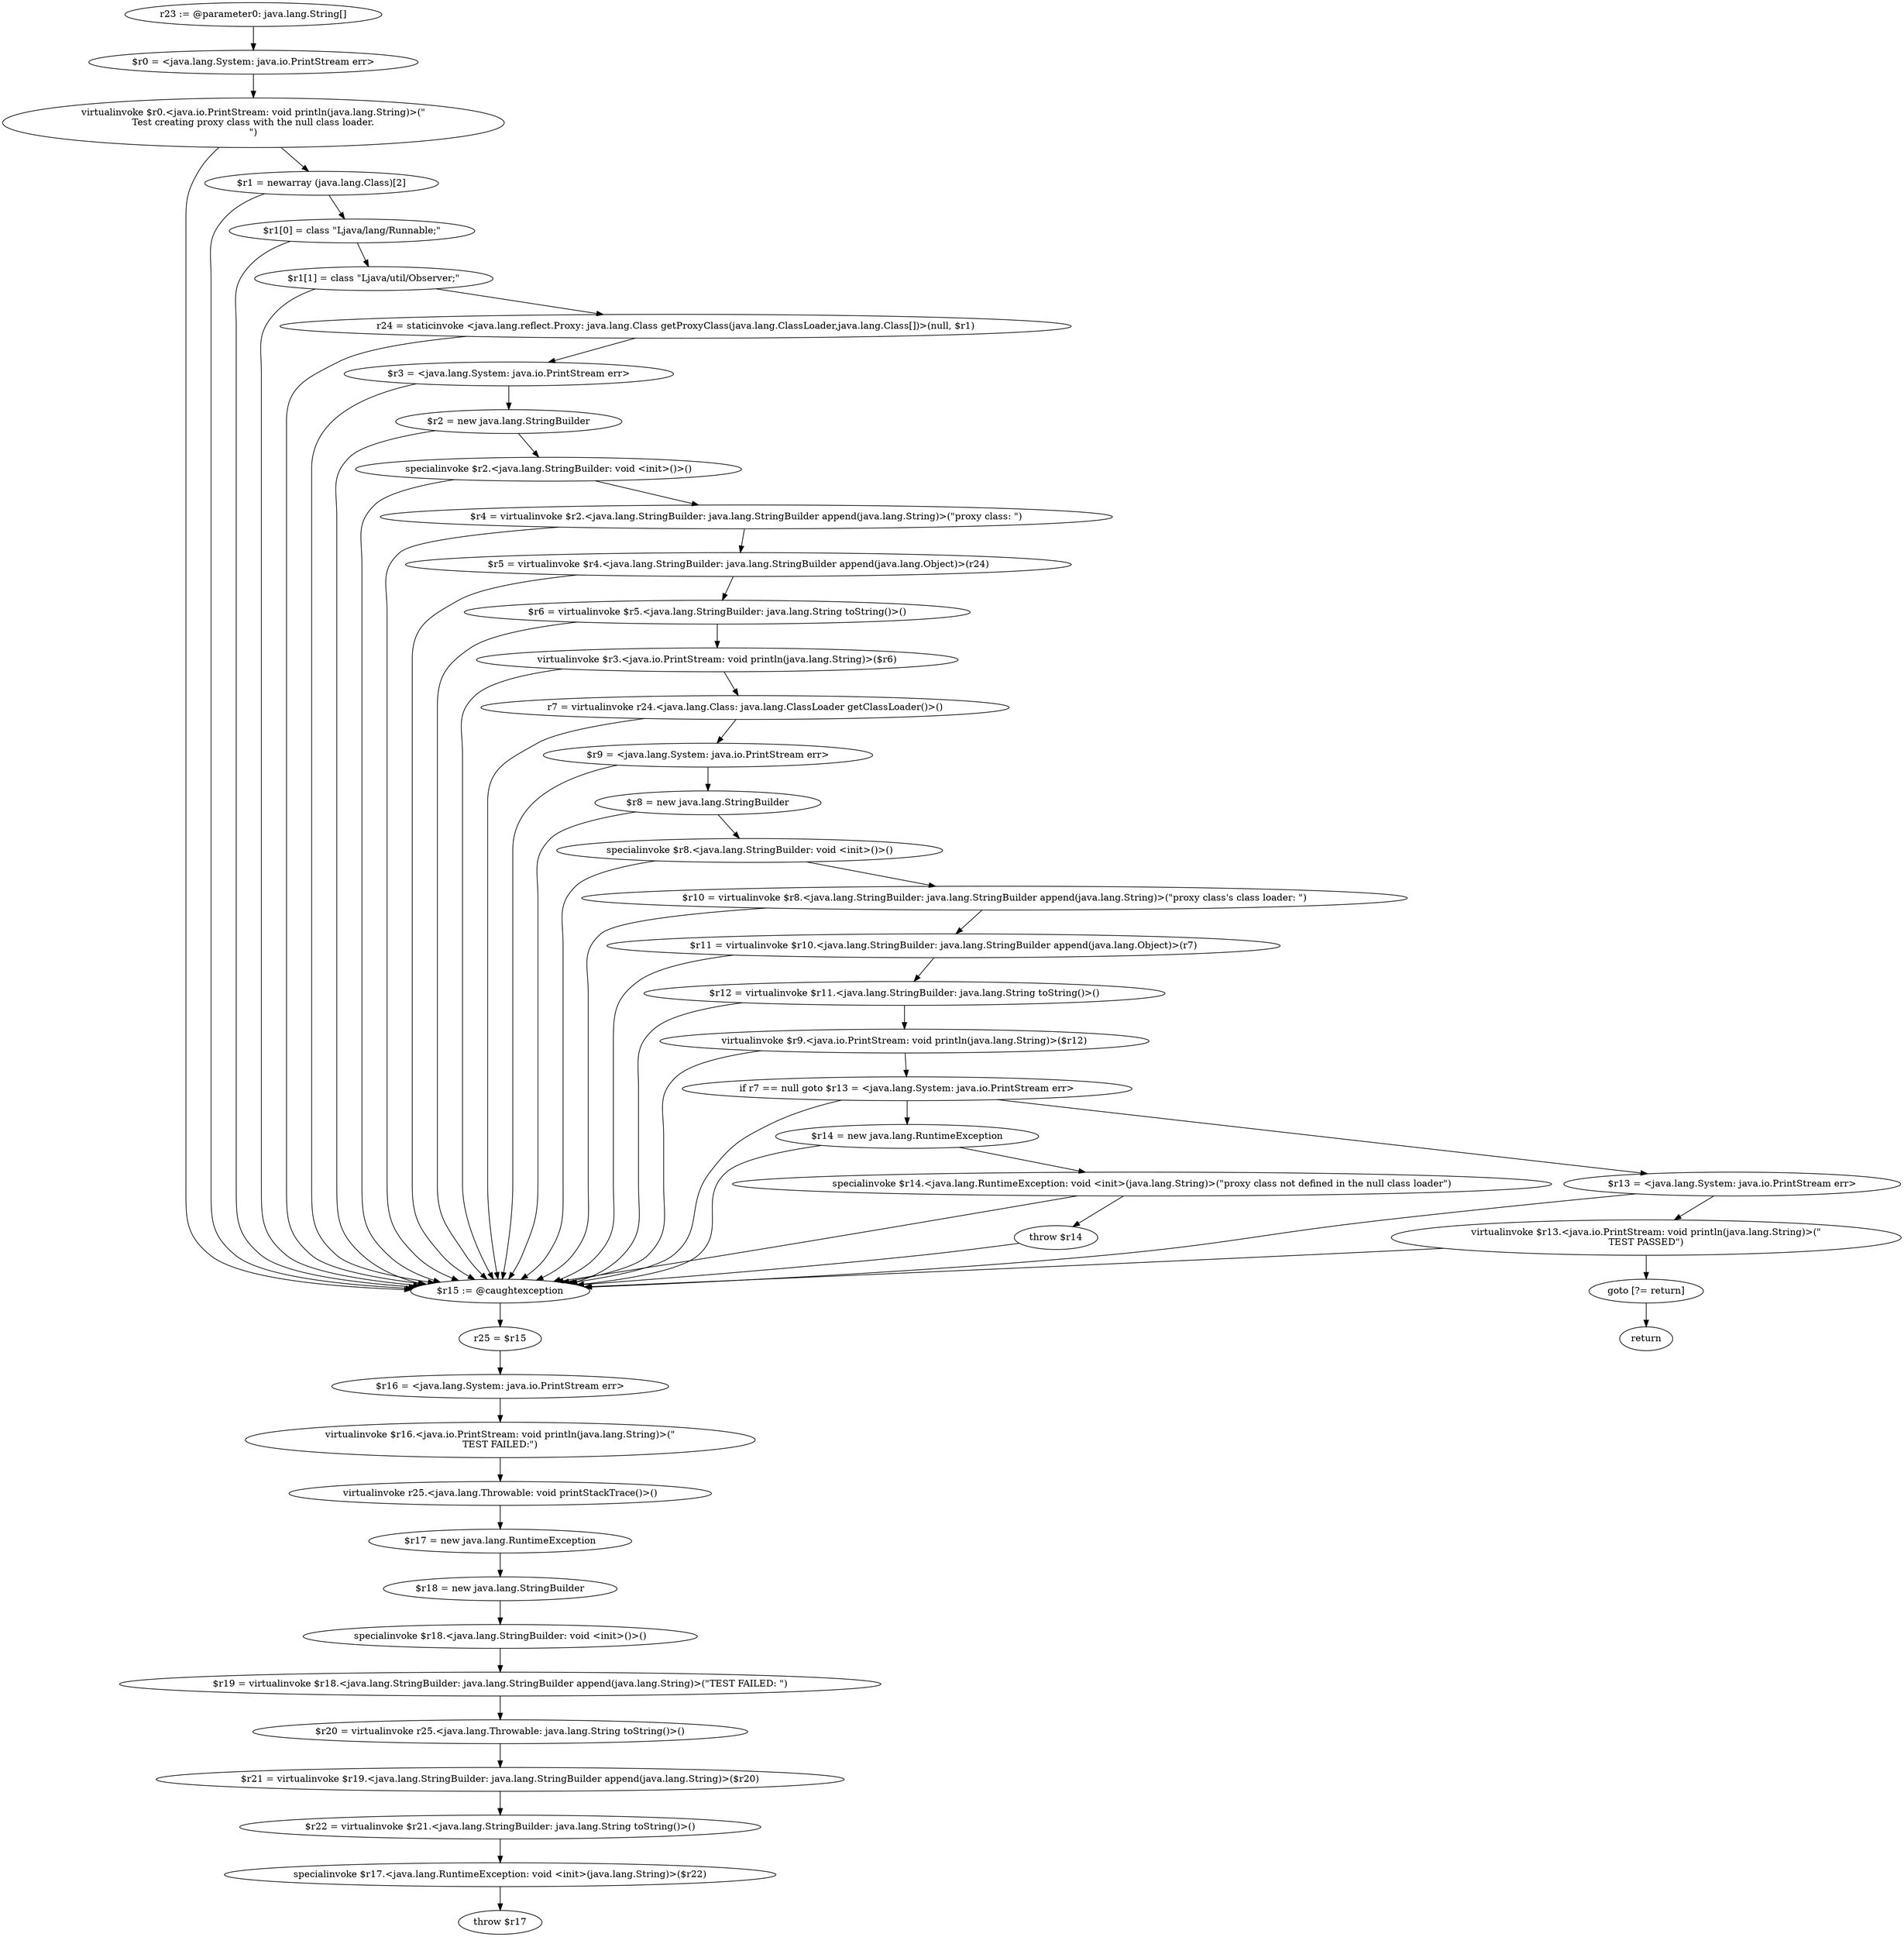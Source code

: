 digraph "unitGraph" {
    "r23 := @parameter0: java.lang.String[]"
    "$r0 = <java.lang.System: java.io.PrintStream err>"
    "virtualinvoke $r0.<java.io.PrintStream: void println(java.lang.String)>(\"\nTest creating proxy class with the null class loader.\n\")"
    "$r1 = newarray (java.lang.Class)[2]"
    "$r1[0] = class \"Ljava/lang/Runnable;\""
    "$r1[1] = class \"Ljava/util/Observer;\""
    "r24 = staticinvoke <java.lang.reflect.Proxy: java.lang.Class getProxyClass(java.lang.ClassLoader,java.lang.Class[])>(null, $r1)"
    "$r3 = <java.lang.System: java.io.PrintStream err>"
    "$r2 = new java.lang.StringBuilder"
    "specialinvoke $r2.<java.lang.StringBuilder: void <init>()>()"
    "$r4 = virtualinvoke $r2.<java.lang.StringBuilder: java.lang.StringBuilder append(java.lang.String)>(\"proxy class: \")"
    "$r5 = virtualinvoke $r4.<java.lang.StringBuilder: java.lang.StringBuilder append(java.lang.Object)>(r24)"
    "$r6 = virtualinvoke $r5.<java.lang.StringBuilder: java.lang.String toString()>()"
    "virtualinvoke $r3.<java.io.PrintStream: void println(java.lang.String)>($r6)"
    "r7 = virtualinvoke r24.<java.lang.Class: java.lang.ClassLoader getClassLoader()>()"
    "$r9 = <java.lang.System: java.io.PrintStream err>"
    "$r8 = new java.lang.StringBuilder"
    "specialinvoke $r8.<java.lang.StringBuilder: void <init>()>()"
    "$r10 = virtualinvoke $r8.<java.lang.StringBuilder: java.lang.StringBuilder append(java.lang.String)>(\"proxy class\'s class loader: \")"
    "$r11 = virtualinvoke $r10.<java.lang.StringBuilder: java.lang.StringBuilder append(java.lang.Object)>(r7)"
    "$r12 = virtualinvoke $r11.<java.lang.StringBuilder: java.lang.String toString()>()"
    "virtualinvoke $r9.<java.io.PrintStream: void println(java.lang.String)>($r12)"
    "if r7 == null goto $r13 = <java.lang.System: java.io.PrintStream err>"
    "$r14 = new java.lang.RuntimeException"
    "specialinvoke $r14.<java.lang.RuntimeException: void <init>(java.lang.String)>(\"proxy class not defined in the null class loader\")"
    "throw $r14"
    "$r13 = <java.lang.System: java.io.PrintStream err>"
    "virtualinvoke $r13.<java.io.PrintStream: void println(java.lang.String)>(\"\nTEST PASSED\")"
    "goto [?= return]"
    "$r15 := @caughtexception"
    "r25 = $r15"
    "$r16 = <java.lang.System: java.io.PrintStream err>"
    "virtualinvoke $r16.<java.io.PrintStream: void println(java.lang.String)>(\"\nTEST FAILED:\")"
    "virtualinvoke r25.<java.lang.Throwable: void printStackTrace()>()"
    "$r17 = new java.lang.RuntimeException"
    "$r18 = new java.lang.StringBuilder"
    "specialinvoke $r18.<java.lang.StringBuilder: void <init>()>()"
    "$r19 = virtualinvoke $r18.<java.lang.StringBuilder: java.lang.StringBuilder append(java.lang.String)>(\"TEST FAILED: \")"
    "$r20 = virtualinvoke r25.<java.lang.Throwable: java.lang.String toString()>()"
    "$r21 = virtualinvoke $r19.<java.lang.StringBuilder: java.lang.StringBuilder append(java.lang.String)>($r20)"
    "$r22 = virtualinvoke $r21.<java.lang.StringBuilder: java.lang.String toString()>()"
    "specialinvoke $r17.<java.lang.RuntimeException: void <init>(java.lang.String)>($r22)"
    "throw $r17"
    "return"
    "r23 := @parameter0: java.lang.String[]"->"$r0 = <java.lang.System: java.io.PrintStream err>";
    "$r0 = <java.lang.System: java.io.PrintStream err>"->"virtualinvoke $r0.<java.io.PrintStream: void println(java.lang.String)>(\"\nTest creating proxy class with the null class loader.\n\")";
    "virtualinvoke $r0.<java.io.PrintStream: void println(java.lang.String)>(\"\nTest creating proxy class with the null class loader.\n\")"->"$r1 = newarray (java.lang.Class)[2]";
    "virtualinvoke $r0.<java.io.PrintStream: void println(java.lang.String)>(\"\nTest creating proxy class with the null class loader.\n\")"->"$r15 := @caughtexception";
    "$r1 = newarray (java.lang.Class)[2]"->"$r1[0] = class \"Ljava/lang/Runnable;\"";
    "$r1 = newarray (java.lang.Class)[2]"->"$r15 := @caughtexception";
    "$r1[0] = class \"Ljava/lang/Runnable;\""->"$r1[1] = class \"Ljava/util/Observer;\"";
    "$r1[0] = class \"Ljava/lang/Runnable;\""->"$r15 := @caughtexception";
    "$r1[1] = class \"Ljava/util/Observer;\""->"r24 = staticinvoke <java.lang.reflect.Proxy: java.lang.Class getProxyClass(java.lang.ClassLoader,java.lang.Class[])>(null, $r1)";
    "$r1[1] = class \"Ljava/util/Observer;\""->"$r15 := @caughtexception";
    "r24 = staticinvoke <java.lang.reflect.Proxy: java.lang.Class getProxyClass(java.lang.ClassLoader,java.lang.Class[])>(null, $r1)"->"$r3 = <java.lang.System: java.io.PrintStream err>";
    "r24 = staticinvoke <java.lang.reflect.Proxy: java.lang.Class getProxyClass(java.lang.ClassLoader,java.lang.Class[])>(null, $r1)"->"$r15 := @caughtexception";
    "$r3 = <java.lang.System: java.io.PrintStream err>"->"$r2 = new java.lang.StringBuilder";
    "$r3 = <java.lang.System: java.io.PrintStream err>"->"$r15 := @caughtexception";
    "$r2 = new java.lang.StringBuilder"->"specialinvoke $r2.<java.lang.StringBuilder: void <init>()>()";
    "$r2 = new java.lang.StringBuilder"->"$r15 := @caughtexception";
    "specialinvoke $r2.<java.lang.StringBuilder: void <init>()>()"->"$r4 = virtualinvoke $r2.<java.lang.StringBuilder: java.lang.StringBuilder append(java.lang.String)>(\"proxy class: \")";
    "specialinvoke $r2.<java.lang.StringBuilder: void <init>()>()"->"$r15 := @caughtexception";
    "$r4 = virtualinvoke $r2.<java.lang.StringBuilder: java.lang.StringBuilder append(java.lang.String)>(\"proxy class: \")"->"$r5 = virtualinvoke $r4.<java.lang.StringBuilder: java.lang.StringBuilder append(java.lang.Object)>(r24)";
    "$r4 = virtualinvoke $r2.<java.lang.StringBuilder: java.lang.StringBuilder append(java.lang.String)>(\"proxy class: \")"->"$r15 := @caughtexception";
    "$r5 = virtualinvoke $r4.<java.lang.StringBuilder: java.lang.StringBuilder append(java.lang.Object)>(r24)"->"$r6 = virtualinvoke $r5.<java.lang.StringBuilder: java.lang.String toString()>()";
    "$r5 = virtualinvoke $r4.<java.lang.StringBuilder: java.lang.StringBuilder append(java.lang.Object)>(r24)"->"$r15 := @caughtexception";
    "$r6 = virtualinvoke $r5.<java.lang.StringBuilder: java.lang.String toString()>()"->"virtualinvoke $r3.<java.io.PrintStream: void println(java.lang.String)>($r6)";
    "$r6 = virtualinvoke $r5.<java.lang.StringBuilder: java.lang.String toString()>()"->"$r15 := @caughtexception";
    "virtualinvoke $r3.<java.io.PrintStream: void println(java.lang.String)>($r6)"->"r7 = virtualinvoke r24.<java.lang.Class: java.lang.ClassLoader getClassLoader()>()";
    "virtualinvoke $r3.<java.io.PrintStream: void println(java.lang.String)>($r6)"->"$r15 := @caughtexception";
    "r7 = virtualinvoke r24.<java.lang.Class: java.lang.ClassLoader getClassLoader()>()"->"$r9 = <java.lang.System: java.io.PrintStream err>";
    "r7 = virtualinvoke r24.<java.lang.Class: java.lang.ClassLoader getClassLoader()>()"->"$r15 := @caughtexception";
    "$r9 = <java.lang.System: java.io.PrintStream err>"->"$r8 = new java.lang.StringBuilder";
    "$r9 = <java.lang.System: java.io.PrintStream err>"->"$r15 := @caughtexception";
    "$r8 = new java.lang.StringBuilder"->"specialinvoke $r8.<java.lang.StringBuilder: void <init>()>()";
    "$r8 = new java.lang.StringBuilder"->"$r15 := @caughtexception";
    "specialinvoke $r8.<java.lang.StringBuilder: void <init>()>()"->"$r10 = virtualinvoke $r8.<java.lang.StringBuilder: java.lang.StringBuilder append(java.lang.String)>(\"proxy class\'s class loader: \")";
    "specialinvoke $r8.<java.lang.StringBuilder: void <init>()>()"->"$r15 := @caughtexception";
    "$r10 = virtualinvoke $r8.<java.lang.StringBuilder: java.lang.StringBuilder append(java.lang.String)>(\"proxy class\'s class loader: \")"->"$r11 = virtualinvoke $r10.<java.lang.StringBuilder: java.lang.StringBuilder append(java.lang.Object)>(r7)";
    "$r10 = virtualinvoke $r8.<java.lang.StringBuilder: java.lang.StringBuilder append(java.lang.String)>(\"proxy class\'s class loader: \")"->"$r15 := @caughtexception";
    "$r11 = virtualinvoke $r10.<java.lang.StringBuilder: java.lang.StringBuilder append(java.lang.Object)>(r7)"->"$r12 = virtualinvoke $r11.<java.lang.StringBuilder: java.lang.String toString()>()";
    "$r11 = virtualinvoke $r10.<java.lang.StringBuilder: java.lang.StringBuilder append(java.lang.Object)>(r7)"->"$r15 := @caughtexception";
    "$r12 = virtualinvoke $r11.<java.lang.StringBuilder: java.lang.String toString()>()"->"virtualinvoke $r9.<java.io.PrintStream: void println(java.lang.String)>($r12)";
    "$r12 = virtualinvoke $r11.<java.lang.StringBuilder: java.lang.String toString()>()"->"$r15 := @caughtexception";
    "virtualinvoke $r9.<java.io.PrintStream: void println(java.lang.String)>($r12)"->"if r7 == null goto $r13 = <java.lang.System: java.io.PrintStream err>";
    "virtualinvoke $r9.<java.io.PrintStream: void println(java.lang.String)>($r12)"->"$r15 := @caughtexception";
    "if r7 == null goto $r13 = <java.lang.System: java.io.PrintStream err>"->"$r14 = new java.lang.RuntimeException";
    "if r7 == null goto $r13 = <java.lang.System: java.io.PrintStream err>"->"$r13 = <java.lang.System: java.io.PrintStream err>";
    "if r7 == null goto $r13 = <java.lang.System: java.io.PrintStream err>"->"$r15 := @caughtexception";
    "$r14 = new java.lang.RuntimeException"->"specialinvoke $r14.<java.lang.RuntimeException: void <init>(java.lang.String)>(\"proxy class not defined in the null class loader\")";
    "$r14 = new java.lang.RuntimeException"->"$r15 := @caughtexception";
    "specialinvoke $r14.<java.lang.RuntimeException: void <init>(java.lang.String)>(\"proxy class not defined in the null class loader\")"->"throw $r14";
    "specialinvoke $r14.<java.lang.RuntimeException: void <init>(java.lang.String)>(\"proxy class not defined in the null class loader\")"->"$r15 := @caughtexception";
    "throw $r14"->"$r15 := @caughtexception";
    "$r13 = <java.lang.System: java.io.PrintStream err>"->"virtualinvoke $r13.<java.io.PrintStream: void println(java.lang.String)>(\"\nTEST PASSED\")";
    "$r13 = <java.lang.System: java.io.PrintStream err>"->"$r15 := @caughtexception";
    "virtualinvoke $r13.<java.io.PrintStream: void println(java.lang.String)>(\"\nTEST PASSED\")"->"goto [?= return]";
    "virtualinvoke $r13.<java.io.PrintStream: void println(java.lang.String)>(\"\nTEST PASSED\")"->"$r15 := @caughtexception";
    "goto [?= return]"->"return";
    "$r15 := @caughtexception"->"r25 = $r15";
    "r25 = $r15"->"$r16 = <java.lang.System: java.io.PrintStream err>";
    "$r16 = <java.lang.System: java.io.PrintStream err>"->"virtualinvoke $r16.<java.io.PrintStream: void println(java.lang.String)>(\"\nTEST FAILED:\")";
    "virtualinvoke $r16.<java.io.PrintStream: void println(java.lang.String)>(\"\nTEST FAILED:\")"->"virtualinvoke r25.<java.lang.Throwable: void printStackTrace()>()";
    "virtualinvoke r25.<java.lang.Throwable: void printStackTrace()>()"->"$r17 = new java.lang.RuntimeException";
    "$r17 = new java.lang.RuntimeException"->"$r18 = new java.lang.StringBuilder";
    "$r18 = new java.lang.StringBuilder"->"specialinvoke $r18.<java.lang.StringBuilder: void <init>()>()";
    "specialinvoke $r18.<java.lang.StringBuilder: void <init>()>()"->"$r19 = virtualinvoke $r18.<java.lang.StringBuilder: java.lang.StringBuilder append(java.lang.String)>(\"TEST FAILED: \")";
    "$r19 = virtualinvoke $r18.<java.lang.StringBuilder: java.lang.StringBuilder append(java.lang.String)>(\"TEST FAILED: \")"->"$r20 = virtualinvoke r25.<java.lang.Throwable: java.lang.String toString()>()";
    "$r20 = virtualinvoke r25.<java.lang.Throwable: java.lang.String toString()>()"->"$r21 = virtualinvoke $r19.<java.lang.StringBuilder: java.lang.StringBuilder append(java.lang.String)>($r20)";
    "$r21 = virtualinvoke $r19.<java.lang.StringBuilder: java.lang.StringBuilder append(java.lang.String)>($r20)"->"$r22 = virtualinvoke $r21.<java.lang.StringBuilder: java.lang.String toString()>()";
    "$r22 = virtualinvoke $r21.<java.lang.StringBuilder: java.lang.String toString()>()"->"specialinvoke $r17.<java.lang.RuntimeException: void <init>(java.lang.String)>($r22)";
    "specialinvoke $r17.<java.lang.RuntimeException: void <init>(java.lang.String)>($r22)"->"throw $r17";
}
